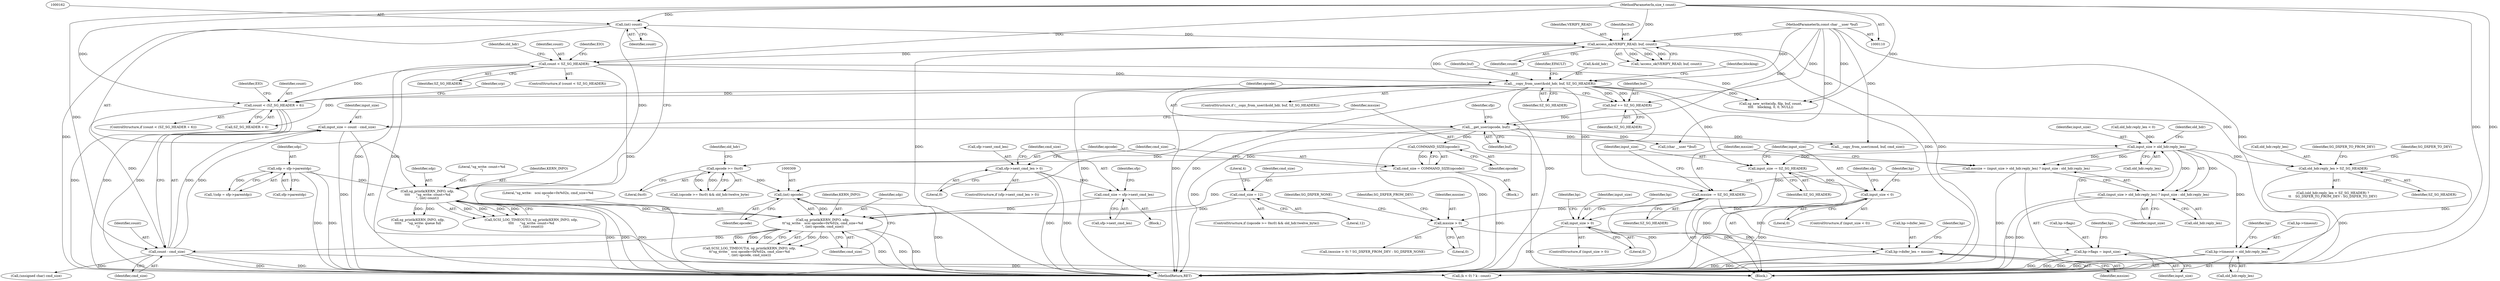 digraph "0_linux_128394eff343fc6d2f32172f03e24829539c5835_0@integer" {
"1000312" [label="(Call,input_size = count - cmd_size)"];
"1000314" [label="(Call,count - cmd_size)"];
"1000238" [label="(Call,count < (SZ_SG_HEADER + 6))"];
"1000198" [label="(Call,count < SZ_SG_HEADER)"];
"1000190" [label="(Call,access_ok(VERIFY_READ, buf, count))"];
"1000112" [label="(MethodParameterIn,const char __user *buf)"];
"1000161" [label="(Call,(int) count)"];
"1000113" [label="(MethodParameterIn,size_t count)"];
"1000205" [label="(Call,__copy_from_user(&old_hdr, buf, SZ_SG_HEADER))"];
"1000304" [label="(Call,sg_printk(KERN_INFO, sdp,\n\t\t\"sg_write:   scsi opcode=0x%02x, cmd_size=%d\n\", (int) opcode, cmd_size))"];
"1000157" [label="(Call,sg_printk(KERN_INFO, sdp,\n\t\t\t\t      \"sg_write: count=%d\n\", (int) count))"];
"1000147" [label="(Call,sdp = sfp->parentdp)"];
"1000308" [label="(Call,(int) opcode)"];
"1000293" [label="(Call,opcode >= 0xc0)"];
"1000289" [label="(Call,COMMAND_SIZE(opcode))"];
"1000265" [label="(Call,__get_user(opcode, buf))"];
"1000262" [label="(Call,buf += SZ_SG_HEADER)"];
"1000287" [label="(Call,cmd_size = COMMAND_SIZE(opcode))"];
"1000275" [label="(Call,cmd_size = sfp->next_cmd_len)"];
"1000269" [label="(Call,sfp->next_cmd_len > 0)"];
"1000299" [label="(Call,cmd_size = 12)"];
"1000320" [label="(Call,input_size > old_hdr.reply_len)"];
"1000317" [label="(Call,mxsize = (input_size > old_hdr.reply_len) ? input_size : old_hdr.reply_len)"];
"1000329" [label="(Call,mxsize -= SZ_SG_HEADER)"];
"1000396" [label="(Call,mxsize > 0)"];
"1000401" [label="(Call,hp->dxfer_len = mxsize)"];
"1000319" [label="(Call,(input_size > old_hdr.reply_len) ? input_size : old_hdr.reply_len)"];
"1000332" [label="(Call,input_size -= SZ_SG_HEADER)"];
"1000336" [label="(Call,input_size < 0)"];
"1000375" [label="(Call,input_size > 0)"];
"1000445" [label="(Call,hp->flags = input_size)"];
"1000383" [label="(Call,old_hdr.reply_len > SZ_SG_HEADER)"];
"1000438" [label="(Call,hp->timeout = old_hdr.reply_len)"];
"1000423" [label="(Call,(char __user *)buf)"];
"1000263" [label="(Identifier,buf)"];
"1000274" [label="(Block,)"];
"1000501" [label="(Call,(k < 0) ? k : count)"];
"1000249" [label="(Identifier,srp)"];
"1000163" [label="(Identifier,count)"];
"1000245" [label="(Identifier,EIO)"];
"1000191" [label="(Identifier,VERIFY_READ)"];
"1000393" [label="(Identifier,hp)"];
"1000161" [label="(Call,(int) count)"];
"1000384" [label="(Call,old_hdr.reply_len)"];
"1000320" [label="(Call,input_size > old_hdr.reply_len)"];
"1000303" [label="(Literal,4)"];
"1000199" [label="(Identifier,count)"];
"1000266" [label="(Identifier,opcode)"];
"1000297" [label="(Identifier,old_hdr)"];
"1000192" [label="(Identifier,buf)"];
"1000291" [label="(ControlStructure,if ((opcode >= 0xc0) && old_hdr.twelve_byte))"];
"1000292" [label="(Call,(opcode >= 0xc0) && old_hdr.twelve_byte)"];
"1000377" [label="(Literal,0)"];
"1000275" [label="(Call,cmd_size = sfp->next_cmd_len)"];
"1000439" [label="(Call,hp->timeout)"];
"1000304" [label="(Call,sg_printk(KERN_INFO, sdp,\n\t\t\"sg_write:   scsi opcode=0x%02x, cmd_size=%d\n\", (int) opcode, cmd_size))"];
"1000396" [label="(Call,mxsize > 0)"];
"1000239" [label="(Identifier,count)"];
"1000312" [label="(Call,input_size = count - cmd_size)"];
"1000282" [label="(Identifier,sfp)"];
"1000398" [label="(Literal,0)"];
"1000410" [label="(Identifier,hp)"];
"1000270" [label="(Call,sfp->next_cmd_len)"];
"1000222" [label="(Call,old_hdr.reply_len < 0)"];
"1000327" [label="(Identifier,old_hdr)"];
"1000463" [label="(Call,__copy_from_user(cmnd, buf, cmd_size))"];
"1000147" [label="(Call,sdp = sfp->parentdp)"];
"1000438" [label="(Call,hp->timeout = old_hdr.reply_len)"];
"1000212" [label="(Identifier,EFAULT)"];
"1000380" [label="(Identifier,hp)"];
"1000228" [label="(Call,sg_new_write(sfp, filp, buf, count,\n\t\t\t\t    blocking, 0, 0, NULL))"];
"1000306" [label="(Identifier,sdp)"];
"1000449" [label="(Identifier,input_size)"];
"1000361" [label="(Call,(unsigned char) cmd_size)"];
"1000293" [label="(Call,opcode >= 0xc0)"];
"1000300" [label="(Identifier,cmd_size)"];
"1000374" [label="(ControlStructure,if (input_size > 0))"];
"1000382" [label="(Call,(old_hdr.reply_len > SZ_SG_HEADER) ?\n\t\t    SG_DXFER_TO_FROM_DEV : SG_DXFER_TO_DEV)"];
"1000288" [label="(Identifier,cmd_size)"];
"1000294" [label="(Identifier,opcode)"];
"1000277" [label="(Call,sfp->next_cmd_len)"];
"1000376" [label="(Identifier,input_size)"];
"1000286" [label="(Block,)"];
"1000203" [label="(Identifier,EIO)"];
"1000148" [label="(Identifier,sdp)"];
"1000299" [label="(Call,cmd_size = 12)"];
"1000290" [label="(Identifier,opcode)"];
"1000205" [label="(Call,__copy_from_user(&old_hdr, buf, SZ_SG_HEADER))"];
"1000329" [label="(Call,mxsize -= SZ_SG_HEADER)"];
"1000318" [label="(Identifier,mxsize)"];
"1000149" [label="(Call,sfp->parentdp)"];
"1000307" [label="(Literal,\"sg_write:   scsi opcode=0x%02x, cmd_size=%d\n\")"];
"1000190" [label="(Call,access_ok(VERIFY_READ, buf, count))"];
"1000399" [label="(Identifier,SG_DXFER_FROM_DEV)"];
"1000375" [label="(Call,input_size > 0)"];
"1000313" [label="(Identifier,input_size)"];
"1000287" [label="(Call,cmd_size = COMMAND_SIZE(opcode))"];
"1000452" [label="(Identifier,hp)"];
"1000207" [label="(Identifier,old_hdr)"];
"1000332" [label="(Call,input_size -= SZ_SG_HEADER)"];
"1000237" [label="(ControlStructure,if (count < (SZ_SG_HEADER + 6)))"];
"1000267" [label="(Identifier,buf)"];
"1000333" [label="(Identifier,input_size)"];
"1000387" [label="(Identifier,SZ_SG_HEADER)"];
"1000160" [label="(Literal,\"sg_write: count=%d\n\")"];
"1000240" [label="(Call,SZ_SG_HEADER + 6)"];
"1000268" [label="(ControlStructure,if (sfp->next_cmd_len > 0))"];
"1000507" [label="(MethodReturn,RET)"];
"1000157" [label="(Call,sg_printk(KERN_INFO, sdp,\n\t\t\t\t      \"sg_write: count=%d\n\", (int) count))"];
"1000401" [label="(Call,hp->dxfer_len = mxsize)"];
"1000295" [label="(Literal,0xc0)"];
"1000158" [label="(Identifier,KERN_INFO)"];
"1000302" [label="(Call,SCSI_LOG_TIMEOUT(4, sg_printk(KERN_INFO, sdp,\n\t\t\"sg_write:   scsi opcode=0x%02x, cmd_size=%d\n\", (int) opcode, cmd_size)))"];
"1000311" [label="(Identifier,cmd_size)"];
"1000115" [label="(Block,)"];
"1000315" [label="(Identifier,count)"];
"1000317" [label="(Call,mxsize = (input_size > old_hdr.reply_len) ? input_size : old_hdr.reply_len)"];
"1000395" [label="(Call,(mxsize > 0) ? SG_DXFER_FROM_DEV : SG_DXFER_NONE)"];
"1000189" [label="(Call,!access_ok(VERIFY_READ, buf, count))"];
"1000209" [label="(Identifier,SZ_SG_HEADER)"];
"1000445" [label="(Call,hp->flags = input_size)"];
"1000200" [label="(Identifier,SZ_SG_HEADER)"];
"1000314" [label="(Call,count - cmd_size)"];
"1000264" [label="(Identifier,SZ_SG_HEADER)"];
"1000330" [label="(Identifier,mxsize)"];
"1000338" [label="(Literal,0)"];
"1000322" [label="(Call,old_hdr.reply_len)"];
"1000206" [label="(Call,&old_hdr)"];
"1000159" [label="(Identifier,sdp)"];
"1000310" [label="(Identifier,opcode)"];
"1000112" [label="(MethodParameterIn,const char __user *buf)"];
"1000325" [label="(Identifier,input_size)"];
"1000446" [label="(Call,hp->flags)"];
"1000388" [label="(Identifier,SG_DXFER_TO_FROM_DEV)"];
"1000198" [label="(Call,count < SZ_SG_HEADER)"];
"1000197" [label="(ControlStructure,if (count < SZ_SG_HEADER))"];
"1000269" [label="(Call,sfp->next_cmd_len > 0)"];
"1000273" [label="(Literal,0)"];
"1000397" [label="(Identifier,mxsize)"];
"1000146" [label="(Call,!(sdp = sfp->parentdp))"];
"1000331" [label="(Identifier,SZ_SG_HEADER)"];
"1000326" [label="(Call,old_hdr.reply_len)"];
"1000265" [label="(Call,__get_user(opcode, buf))"];
"1000155" [label="(Call,SCSI_LOG_TIMEOUT(3, sg_printk(KERN_INFO, sdp,\n\t\t\t\t      \"sg_write: count=%d\n\", (int) count)))"];
"1000271" [label="(Identifier,sfp)"];
"1000204" [label="(ControlStructure,if (__copy_from_user(&old_hdr, buf, SZ_SG_HEADER)))"];
"1000214" [label="(Identifier,blocking)"];
"1000447" [label="(Identifier,hp)"];
"1000402" [label="(Call,hp->dxfer_len)"];
"1000334" [label="(Identifier,SZ_SG_HEADER)"];
"1000383" [label="(Call,old_hdr.reply_len > SZ_SG_HEADER)"];
"1000262" [label="(Call,buf += SZ_SG_HEADER)"];
"1000389" [label="(Identifier,SG_DXFER_TO_DEV)"];
"1000305" [label="(Identifier,KERN_INFO)"];
"1000289" [label="(Call,COMMAND_SIZE(opcode))"];
"1000113" [label="(MethodParameterIn,size_t count)"];
"1000341" [label="(Identifier,sfp)"];
"1000301" [label="(Literal,12)"];
"1000208" [label="(Identifier,buf)"];
"1000238" [label="(Call,count < (SZ_SG_HEADER + 6))"];
"1000308" [label="(Call,(int) opcode)"];
"1000400" [label="(Identifier,SG_DXFER_NONE)"];
"1000337" [label="(Identifier,input_size)"];
"1000335" [label="(ControlStructure,if (input_size < 0))"];
"1000347" [label="(Identifier,hp)"];
"1000442" [label="(Call,old_hdr.reply_len)"];
"1000193" [label="(Identifier,count)"];
"1000316" [label="(Identifier,cmd_size)"];
"1000321" [label="(Identifier,input_size)"];
"1000319" [label="(Call,(input_size > old_hdr.reply_len) ? input_size : old_hdr.reply_len)"];
"1000336" [label="(Call,input_size < 0)"];
"1000276" [label="(Identifier,cmd_size)"];
"1000255" [label="(Call,sg_printk(KERN_INFO, sdp,\n\t\t\t\t\t      \"sg_write: queue full\n\"))"];
"1000405" [label="(Identifier,mxsize)"];
"1000312" -> "1000115"  [label="AST: "];
"1000312" -> "1000314"  [label="CFG: "];
"1000313" -> "1000312"  [label="AST: "];
"1000314" -> "1000312"  [label="AST: "];
"1000318" -> "1000312"  [label="CFG: "];
"1000312" -> "1000507"  [label="DDG: "];
"1000314" -> "1000312"  [label="DDG: "];
"1000314" -> "1000312"  [label="DDG: "];
"1000312" -> "1000320"  [label="DDG: "];
"1000314" -> "1000316"  [label="CFG: "];
"1000315" -> "1000314"  [label="AST: "];
"1000316" -> "1000314"  [label="AST: "];
"1000314" -> "1000507"  [label="DDG: "];
"1000314" -> "1000507"  [label="DDG: "];
"1000238" -> "1000314"  [label="DDG: "];
"1000113" -> "1000314"  [label="DDG: "];
"1000304" -> "1000314"  [label="DDG: "];
"1000314" -> "1000361"  [label="DDG: "];
"1000314" -> "1000501"  [label="DDG: "];
"1000238" -> "1000237"  [label="AST: "];
"1000238" -> "1000240"  [label="CFG: "];
"1000239" -> "1000238"  [label="AST: "];
"1000240" -> "1000238"  [label="AST: "];
"1000245" -> "1000238"  [label="CFG: "];
"1000249" -> "1000238"  [label="CFG: "];
"1000238" -> "1000507"  [label="DDG: "];
"1000238" -> "1000507"  [label="DDG: "];
"1000238" -> "1000507"  [label="DDG: "];
"1000198" -> "1000238"  [label="DDG: "];
"1000113" -> "1000238"  [label="DDG: "];
"1000205" -> "1000238"  [label="DDG: "];
"1000198" -> "1000197"  [label="AST: "];
"1000198" -> "1000200"  [label="CFG: "];
"1000199" -> "1000198"  [label="AST: "];
"1000200" -> "1000198"  [label="AST: "];
"1000203" -> "1000198"  [label="CFG: "];
"1000207" -> "1000198"  [label="CFG: "];
"1000198" -> "1000507"  [label="DDG: "];
"1000198" -> "1000507"  [label="DDG: "];
"1000198" -> "1000507"  [label="DDG: "];
"1000190" -> "1000198"  [label="DDG: "];
"1000113" -> "1000198"  [label="DDG: "];
"1000198" -> "1000205"  [label="DDG: "];
"1000198" -> "1000228"  [label="DDG: "];
"1000190" -> "1000189"  [label="AST: "];
"1000190" -> "1000193"  [label="CFG: "];
"1000191" -> "1000190"  [label="AST: "];
"1000192" -> "1000190"  [label="AST: "];
"1000193" -> "1000190"  [label="AST: "];
"1000189" -> "1000190"  [label="CFG: "];
"1000190" -> "1000507"  [label="DDG: "];
"1000190" -> "1000507"  [label="DDG: "];
"1000190" -> "1000507"  [label="DDG: "];
"1000190" -> "1000189"  [label="DDG: "];
"1000190" -> "1000189"  [label="DDG: "];
"1000190" -> "1000189"  [label="DDG: "];
"1000112" -> "1000190"  [label="DDG: "];
"1000161" -> "1000190"  [label="DDG: "];
"1000113" -> "1000190"  [label="DDG: "];
"1000190" -> "1000205"  [label="DDG: "];
"1000112" -> "1000110"  [label="AST: "];
"1000112" -> "1000507"  [label="DDG: "];
"1000112" -> "1000205"  [label="DDG: "];
"1000112" -> "1000228"  [label="DDG: "];
"1000112" -> "1000262"  [label="DDG: "];
"1000112" -> "1000265"  [label="DDG: "];
"1000112" -> "1000423"  [label="DDG: "];
"1000112" -> "1000463"  [label="DDG: "];
"1000161" -> "1000157"  [label="AST: "];
"1000161" -> "1000163"  [label="CFG: "];
"1000162" -> "1000161"  [label="AST: "];
"1000163" -> "1000161"  [label="AST: "];
"1000157" -> "1000161"  [label="CFG: "];
"1000161" -> "1000507"  [label="DDG: "];
"1000161" -> "1000157"  [label="DDG: "];
"1000113" -> "1000161"  [label="DDG: "];
"1000113" -> "1000110"  [label="AST: "];
"1000113" -> "1000507"  [label="DDG: "];
"1000113" -> "1000228"  [label="DDG: "];
"1000113" -> "1000501"  [label="DDG: "];
"1000205" -> "1000204"  [label="AST: "];
"1000205" -> "1000209"  [label="CFG: "];
"1000206" -> "1000205"  [label="AST: "];
"1000208" -> "1000205"  [label="AST: "];
"1000209" -> "1000205"  [label="AST: "];
"1000212" -> "1000205"  [label="CFG: "];
"1000214" -> "1000205"  [label="CFG: "];
"1000205" -> "1000507"  [label="DDG: "];
"1000205" -> "1000507"  [label="DDG: "];
"1000205" -> "1000507"  [label="DDG: "];
"1000205" -> "1000507"  [label="DDG: "];
"1000205" -> "1000228"  [label="DDG: "];
"1000205" -> "1000240"  [label="DDG: "];
"1000205" -> "1000262"  [label="DDG: "];
"1000205" -> "1000262"  [label="DDG: "];
"1000205" -> "1000329"  [label="DDG: "];
"1000205" -> "1000332"  [label="DDG: "];
"1000205" -> "1000383"  [label="DDG: "];
"1000304" -> "1000302"  [label="AST: "];
"1000304" -> "1000311"  [label="CFG: "];
"1000305" -> "1000304"  [label="AST: "];
"1000306" -> "1000304"  [label="AST: "];
"1000307" -> "1000304"  [label="AST: "];
"1000308" -> "1000304"  [label="AST: "];
"1000311" -> "1000304"  [label="AST: "];
"1000302" -> "1000304"  [label="CFG: "];
"1000304" -> "1000507"  [label="DDG: "];
"1000304" -> "1000507"  [label="DDG: "];
"1000304" -> "1000507"  [label="DDG: "];
"1000304" -> "1000302"  [label="DDG: "];
"1000304" -> "1000302"  [label="DDG: "];
"1000304" -> "1000302"  [label="DDG: "];
"1000304" -> "1000302"  [label="DDG: "];
"1000304" -> "1000302"  [label="DDG: "];
"1000157" -> "1000304"  [label="DDG: "];
"1000157" -> "1000304"  [label="DDG: "];
"1000308" -> "1000304"  [label="DDG: "];
"1000287" -> "1000304"  [label="DDG: "];
"1000275" -> "1000304"  [label="DDG: "];
"1000299" -> "1000304"  [label="DDG: "];
"1000157" -> "1000155"  [label="AST: "];
"1000158" -> "1000157"  [label="AST: "];
"1000159" -> "1000157"  [label="AST: "];
"1000160" -> "1000157"  [label="AST: "];
"1000155" -> "1000157"  [label="CFG: "];
"1000157" -> "1000507"  [label="DDG: "];
"1000157" -> "1000507"  [label="DDG: "];
"1000157" -> "1000507"  [label="DDG: "];
"1000157" -> "1000155"  [label="DDG: "];
"1000157" -> "1000155"  [label="DDG: "];
"1000157" -> "1000155"  [label="DDG: "];
"1000157" -> "1000155"  [label="DDG: "];
"1000147" -> "1000157"  [label="DDG: "];
"1000157" -> "1000255"  [label="DDG: "];
"1000157" -> "1000255"  [label="DDG: "];
"1000147" -> "1000146"  [label="AST: "];
"1000147" -> "1000149"  [label="CFG: "];
"1000148" -> "1000147"  [label="AST: "];
"1000149" -> "1000147"  [label="AST: "];
"1000146" -> "1000147"  [label="CFG: "];
"1000147" -> "1000507"  [label="DDG: "];
"1000147" -> "1000507"  [label="DDG: "];
"1000147" -> "1000146"  [label="DDG: "];
"1000308" -> "1000310"  [label="CFG: "];
"1000309" -> "1000308"  [label="AST: "];
"1000310" -> "1000308"  [label="AST: "];
"1000311" -> "1000308"  [label="CFG: "];
"1000308" -> "1000507"  [label="DDG: "];
"1000293" -> "1000308"  [label="DDG: "];
"1000265" -> "1000308"  [label="DDG: "];
"1000293" -> "1000292"  [label="AST: "];
"1000293" -> "1000295"  [label="CFG: "];
"1000294" -> "1000293"  [label="AST: "];
"1000295" -> "1000293"  [label="AST: "];
"1000297" -> "1000293"  [label="CFG: "];
"1000292" -> "1000293"  [label="CFG: "];
"1000293" -> "1000292"  [label="DDG: "];
"1000293" -> "1000292"  [label="DDG: "];
"1000289" -> "1000293"  [label="DDG: "];
"1000289" -> "1000287"  [label="AST: "];
"1000289" -> "1000290"  [label="CFG: "];
"1000290" -> "1000289"  [label="AST: "];
"1000287" -> "1000289"  [label="CFG: "];
"1000289" -> "1000287"  [label="DDG: "];
"1000265" -> "1000289"  [label="DDG: "];
"1000265" -> "1000115"  [label="AST: "];
"1000265" -> "1000267"  [label="CFG: "];
"1000266" -> "1000265"  [label="AST: "];
"1000267" -> "1000265"  [label="AST: "];
"1000271" -> "1000265"  [label="CFG: "];
"1000265" -> "1000507"  [label="DDG: "];
"1000265" -> "1000507"  [label="DDG: "];
"1000262" -> "1000265"  [label="DDG: "];
"1000265" -> "1000423"  [label="DDG: "];
"1000265" -> "1000463"  [label="DDG: "];
"1000262" -> "1000115"  [label="AST: "];
"1000262" -> "1000264"  [label="CFG: "];
"1000263" -> "1000262"  [label="AST: "];
"1000264" -> "1000262"  [label="AST: "];
"1000266" -> "1000262"  [label="CFG: "];
"1000287" -> "1000286"  [label="AST: "];
"1000288" -> "1000287"  [label="AST: "];
"1000294" -> "1000287"  [label="CFG: "];
"1000287" -> "1000507"  [label="DDG: "];
"1000275" -> "1000274"  [label="AST: "];
"1000275" -> "1000277"  [label="CFG: "];
"1000276" -> "1000275"  [label="AST: "];
"1000277" -> "1000275"  [label="AST: "];
"1000282" -> "1000275"  [label="CFG: "];
"1000269" -> "1000275"  [label="DDG: "];
"1000269" -> "1000268"  [label="AST: "];
"1000269" -> "1000273"  [label="CFG: "];
"1000270" -> "1000269"  [label="AST: "];
"1000273" -> "1000269"  [label="AST: "];
"1000276" -> "1000269"  [label="CFG: "];
"1000288" -> "1000269"  [label="CFG: "];
"1000269" -> "1000507"  [label="DDG: "];
"1000269" -> "1000507"  [label="DDG: "];
"1000299" -> "1000291"  [label="AST: "];
"1000299" -> "1000301"  [label="CFG: "];
"1000300" -> "1000299"  [label="AST: "];
"1000301" -> "1000299"  [label="AST: "];
"1000303" -> "1000299"  [label="CFG: "];
"1000320" -> "1000319"  [label="AST: "];
"1000320" -> "1000322"  [label="CFG: "];
"1000321" -> "1000320"  [label="AST: "];
"1000322" -> "1000320"  [label="AST: "];
"1000325" -> "1000320"  [label="CFG: "];
"1000327" -> "1000320"  [label="CFG: "];
"1000320" -> "1000317"  [label="DDG: "];
"1000320" -> "1000317"  [label="DDG: "];
"1000222" -> "1000320"  [label="DDG: "];
"1000320" -> "1000319"  [label="DDG: "];
"1000320" -> "1000319"  [label="DDG: "];
"1000320" -> "1000332"  [label="DDG: "];
"1000320" -> "1000383"  [label="DDG: "];
"1000320" -> "1000438"  [label="DDG: "];
"1000317" -> "1000115"  [label="AST: "];
"1000317" -> "1000319"  [label="CFG: "];
"1000318" -> "1000317"  [label="AST: "];
"1000319" -> "1000317"  [label="AST: "];
"1000330" -> "1000317"  [label="CFG: "];
"1000317" -> "1000507"  [label="DDG: "];
"1000317" -> "1000329"  [label="DDG: "];
"1000329" -> "1000115"  [label="AST: "];
"1000329" -> "1000331"  [label="CFG: "];
"1000330" -> "1000329"  [label="AST: "];
"1000331" -> "1000329"  [label="AST: "];
"1000333" -> "1000329"  [label="CFG: "];
"1000329" -> "1000507"  [label="DDG: "];
"1000329" -> "1000396"  [label="DDG: "];
"1000329" -> "1000401"  [label="DDG: "];
"1000396" -> "1000395"  [label="AST: "];
"1000396" -> "1000398"  [label="CFG: "];
"1000397" -> "1000396"  [label="AST: "];
"1000398" -> "1000396"  [label="AST: "];
"1000399" -> "1000396"  [label="CFG: "];
"1000400" -> "1000396"  [label="CFG: "];
"1000396" -> "1000401"  [label="DDG: "];
"1000401" -> "1000115"  [label="AST: "];
"1000401" -> "1000405"  [label="CFG: "];
"1000402" -> "1000401"  [label="AST: "];
"1000405" -> "1000401"  [label="AST: "];
"1000410" -> "1000401"  [label="CFG: "];
"1000401" -> "1000507"  [label="DDG: "];
"1000401" -> "1000507"  [label="DDG: "];
"1000319" -> "1000325"  [label="CFG: "];
"1000319" -> "1000326"  [label="CFG: "];
"1000325" -> "1000319"  [label="AST: "];
"1000326" -> "1000319"  [label="AST: "];
"1000319" -> "1000507"  [label="DDG: "];
"1000319" -> "1000507"  [label="DDG: "];
"1000332" -> "1000115"  [label="AST: "];
"1000332" -> "1000334"  [label="CFG: "];
"1000333" -> "1000332"  [label="AST: "];
"1000334" -> "1000332"  [label="AST: "];
"1000337" -> "1000332"  [label="CFG: "];
"1000332" -> "1000507"  [label="DDG: "];
"1000332" -> "1000336"  [label="DDG: "];
"1000336" -> "1000335"  [label="AST: "];
"1000336" -> "1000338"  [label="CFG: "];
"1000337" -> "1000336"  [label="AST: "];
"1000338" -> "1000336"  [label="AST: "];
"1000341" -> "1000336"  [label="CFG: "];
"1000347" -> "1000336"  [label="CFG: "];
"1000336" -> "1000507"  [label="DDG: "];
"1000336" -> "1000507"  [label="DDG: "];
"1000336" -> "1000375"  [label="DDG: "];
"1000375" -> "1000374"  [label="AST: "];
"1000375" -> "1000377"  [label="CFG: "];
"1000376" -> "1000375"  [label="AST: "];
"1000377" -> "1000375"  [label="AST: "];
"1000380" -> "1000375"  [label="CFG: "];
"1000393" -> "1000375"  [label="CFG: "];
"1000375" -> "1000507"  [label="DDG: "];
"1000375" -> "1000445"  [label="DDG: "];
"1000445" -> "1000115"  [label="AST: "];
"1000445" -> "1000449"  [label="CFG: "];
"1000446" -> "1000445"  [label="AST: "];
"1000449" -> "1000445"  [label="AST: "];
"1000452" -> "1000445"  [label="CFG: "];
"1000445" -> "1000507"  [label="DDG: "];
"1000445" -> "1000507"  [label="DDG: "];
"1000383" -> "1000382"  [label="AST: "];
"1000383" -> "1000387"  [label="CFG: "];
"1000384" -> "1000383"  [label="AST: "];
"1000387" -> "1000383"  [label="AST: "];
"1000388" -> "1000383"  [label="CFG: "];
"1000389" -> "1000383"  [label="CFG: "];
"1000383" -> "1000507"  [label="DDG: "];
"1000383" -> "1000438"  [label="DDG: "];
"1000438" -> "1000115"  [label="AST: "];
"1000438" -> "1000442"  [label="CFG: "];
"1000439" -> "1000438"  [label="AST: "];
"1000442" -> "1000438"  [label="AST: "];
"1000447" -> "1000438"  [label="CFG: "];
"1000438" -> "1000507"  [label="DDG: "];
"1000438" -> "1000507"  [label="DDG: "];
}
